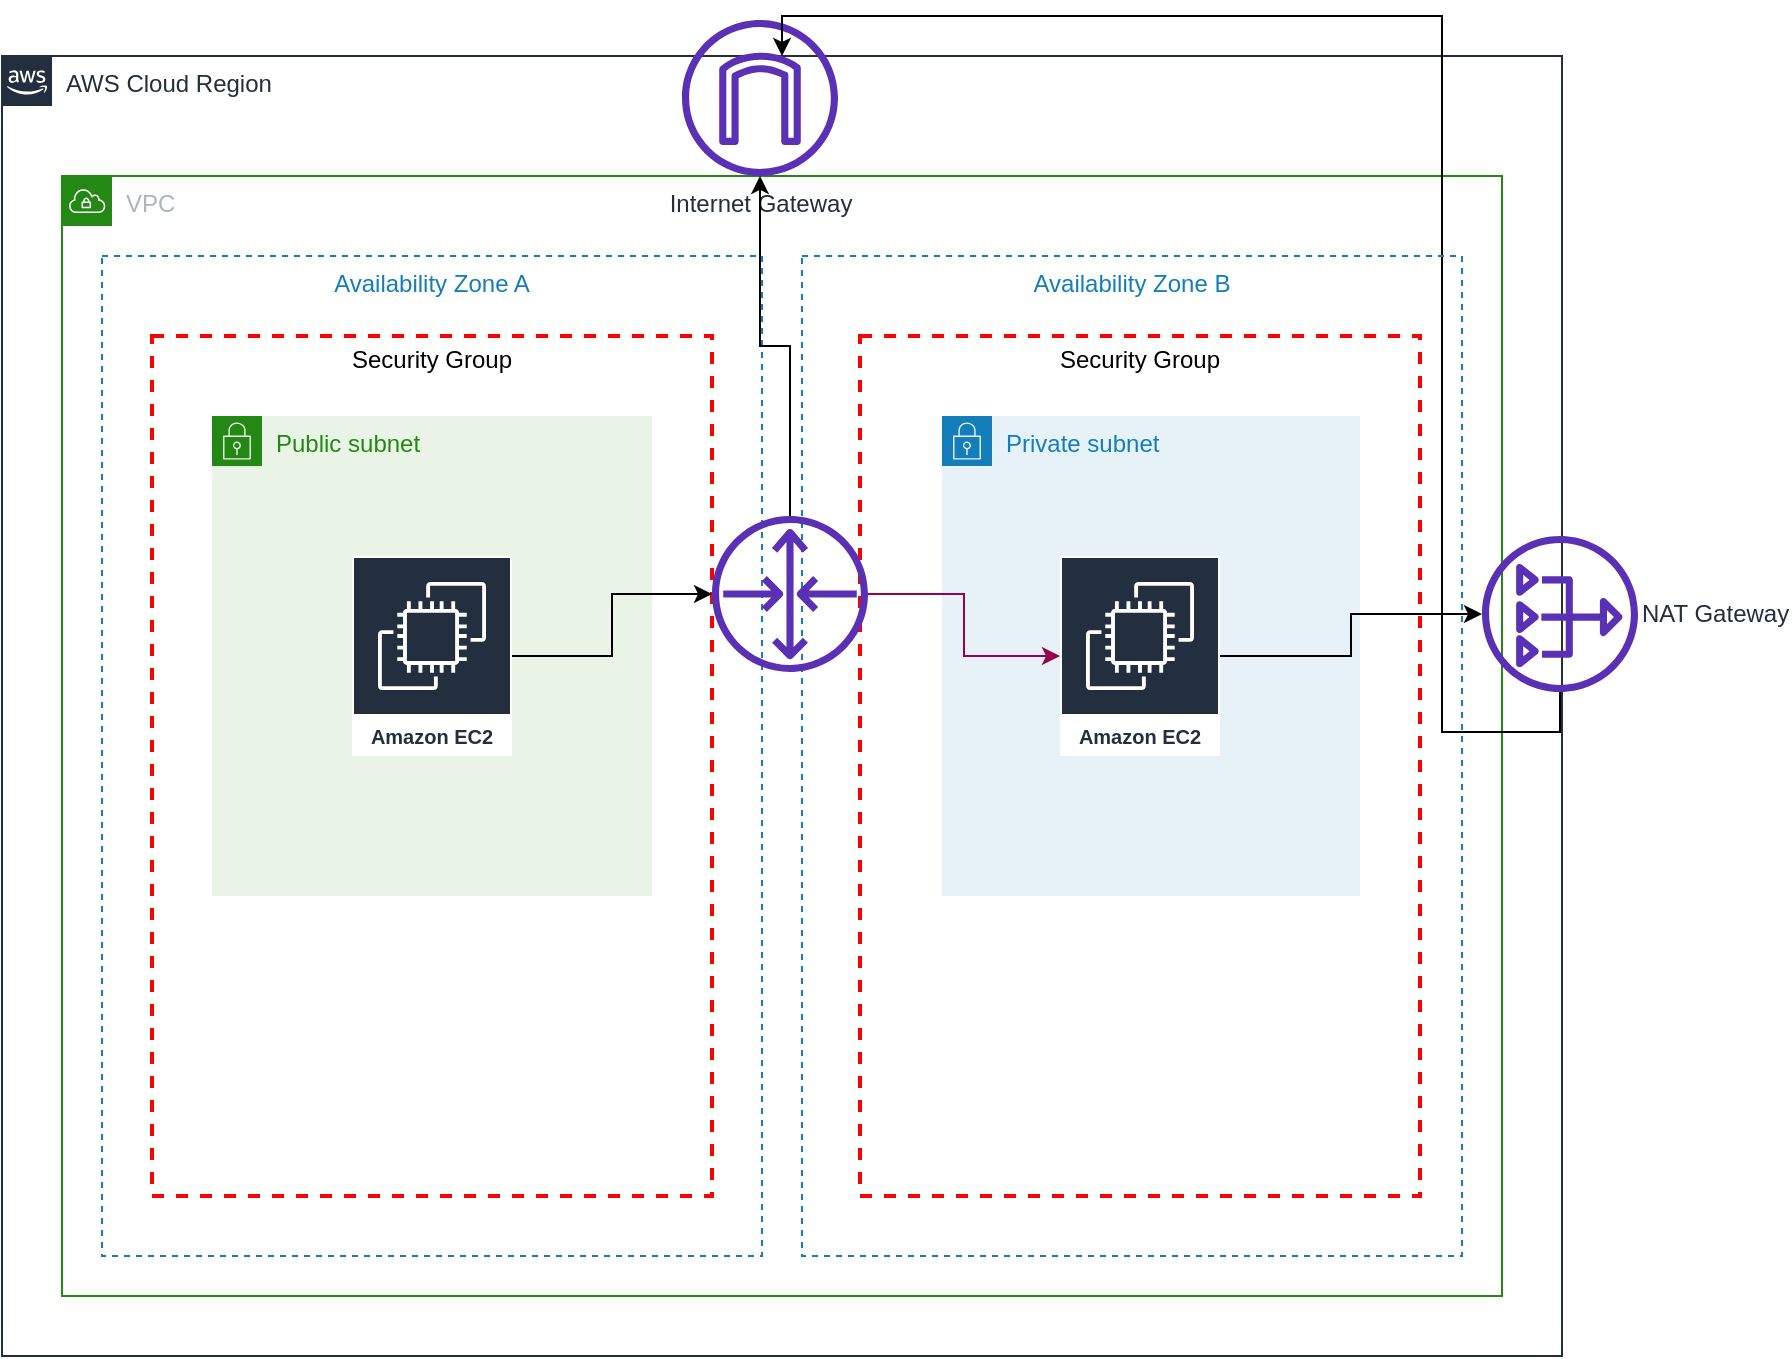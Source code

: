 <mxfile version="14.6.6" type="device"><diagram id="Ht1M8jgEwFfnCIfOTk4-" name="Page-1"><mxGraphModel dx="253" dy="804" grid="1" gridSize="10" guides="1" tooltips="1" connect="1" arrows="1" fold="1" page="1" pageScale="1" pageWidth="1169" pageHeight="827" math="0" shadow="0"><root><mxCell id="0"/><mxCell id="1" parent="0"/><mxCell id="ktm5CMGjaljbnxIsGFaj-11" value="Availability Zone A" style="fillColor=none;strokeColor=#147EBA;dashed=1;verticalAlign=top;fontStyle=0;fontColor=#147EBA;" vertex="1" parent="1"><mxGeometry x="1300" y="200" width="330" height="500" as="geometry"/></mxCell><mxCell id="UEzPUAAOIrF-is8g5C7q-74" value="&lt;div&gt;AWS Cloud Region&lt;/div&gt;&lt;div&gt;&lt;br&gt;&lt;/div&gt;" style="points=[[0,0],[0.25,0],[0.5,0],[0.75,0],[1,0],[1,0.25],[1,0.5],[1,0.75],[1,1],[0.75,1],[0.5,1],[0.25,1],[0,1],[0,0.75],[0,0.5],[0,0.25]];outlineConnect=0;gradientColor=none;html=1;whiteSpace=wrap;fontSize=12;fontStyle=0;shape=mxgraph.aws4.group;grIcon=mxgraph.aws4.group_aws_cloud_alt;strokeColor=#232F3E;fillColor=none;verticalAlign=top;align=left;spacingLeft=30;fontColor=#232F3E;dashed=0;labelBackgroundColor=#ffffff;" parent="1" vertex="1"><mxGeometry x="1250" y="100" width="780" height="650" as="geometry"/></mxCell><mxCell id="ktm5CMGjaljbnxIsGFaj-2" value="VPC" style="points=[[0,0],[0.25,0],[0.5,0],[0.75,0],[1,0],[1,0.25],[1,0.5],[1,0.75],[1,1],[0.75,1],[0.5,1],[0.25,1],[0,1],[0,0.75],[0,0.5],[0,0.25]];outlineConnect=0;gradientColor=none;html=1;whiteSpace=wrap;fontSize=12;fontStyle=0;shape=mxgraph.aws4.group;grIcon=mxgraph.aws4.group_vpc;strokeColor=#248814;fillColor=none;verticalAlign=top;align=left;spacingLeft=30;fontColor=#AAB7B8;dashed=0;" vertex="1" parent="1"><mxGeometry x="1280" y="160" width="720" height="560" as="geometry"/></mxCell><mxCell id="ktm5CMGjaljbnxIsGFaj-6" value="Public subnet" style="points=[[0,0],[0.25,0],[0.5,0],[0.75,0],[1,0],[1,0.25],[1,0.5],[1,0.75],[1,1],[0.75,1],[0.5,1],[0.25,1],[0,1],[0,0.75],[0,0.5],[0,0.25]];outlineConnect=0;gradientColor=none;html=1;whiteSpace=wrap;fontSize=12;fontStyle=0;shape=mxgraph.aws4.group;grIcon=mxgraph.aws4.group_security_group;grStroke=0;strokeColor=#248814;fillColor=#E9F3E6;verticalAlign=top;align=left;spacingLeft=30;fontColor=#248814;dashed=0;" vertex="1" parent="1"><mxGeometry x="1355" y="280" width="220" height="240" as="geometry"/></mxCell><mxCell id="ktm5CMGjaljbnxIsGFaj-8" value="Security Group" style="fontStyle=0;verticalAlign=top;align=center;spacingTop=-2;fillColor=none;rounded=0;whiteSpace=wrap;html=1;strokeColor=#FF0000;strokeWidth=2;dashed=1;container=1;collapsible=0;expand=0;recursiveResize=0;" vertex="1" parent="1"><mxGeometry x="1325" y="240" width="280" height="430" as="geometry"/></mxCell><mxCell id="ktm5CMGjaljbnxIsGFaj-12" value="Amazon EC2" style="outlineConnect=0;fontColor=#232F3E;gradientColor=none;strokeColor=#ffffff;fillColor=#232F3E;dashed=0;verticalLabelPosition=middle;verticalAlign=bottom;align=center;html=1;whiteSpace=wrap;fontSize=10;fontStyle=1;spacing=3;shape=mxgraph.aws4.productIcon;prIcon=mxgraph.aws4.ec2;" vertex="1" parent="ktm5CMGjaljbnxIsGFaj-8"><mxGeometry x="100" y="110" width="80" height="100" as="geometry"/></mxCell><mxCell id="ktm5CMGjaljbnxIsGFaj-9" value="Internet Gateway" style="outlineConnect=0;fontColor=#232F3E;gradientColor=none;fillColor=#5A30B5;strokeColor=none;dashed=0;verticalLabelPosition=bottom;verticalAlign=top;align=center;html=1;fontSize=12;fontStyle=0;aspect=fixed;pointerEvents=1;shape=mxgraph.aws4.internet_gateway;" vertex="1" parent="1"><mxGeometry x="1590" y="82" width="78" height="78" as="geometry"/></mxCell><mxCell id="ktm5CMGjaljbnxIsGFaj-23" style="edgeStyle=orthogonalEdgeStyle;rounded=0;orthogonalLoop=1;jettySize=auto;html=1;" edge="1" parent="1" source="ktm5CMGjaljbnxIsGFaj-10" target="UEzPUAAOIrF-is8g5C7q-74"><mxGeometry relative="1" as="geometry"/></mxCell><mxCell id="ktm5CMGjaljbnxIsGFaj-10" value="NAT Gateway" style="outlineConnect=0;fontColor=#232F3E;gradientColor=none;fillColor=#5A30B5;strokeColor=none;dashed=0;verticalLabelPosition=middle;verticalAlign=middle;align=left;html=1;fontSize=12;fontStyle=0;aspect=fixed;pointerEvents=1;shape=mxgraph.aws4.nat_gateway;labelPosition=right;" vertex="1" parent="1"><mxGeometry x="1990" y="340" width="78" height="78" as="geometry"/></mxCell><mxCell id="ktm5CMGjaljbnxIsGFaj-13" value="Availability Zone B" style="fillColor=none;strokeColor=#147EBA;dashed=1;verticalAlign=top;fontStyle=0;fontColor=#147EBA;" vertex="1" parent="1"><mxGeometry x="1650" y="200" width="330" height="500" as="geometry"/></mxCell><mxCell id="ktm5CMGjaljbnxIsGFaj-17" value="Security Group" style="fontStyle=0;verticalAlign=top;align=center;spacingTop=-2;fillColor=none;rounded=0;whiteSpace=wrap;html=1;strokeColor=#FF0000;strokeWidth=2;dashed=1;container=1;collapsible=0;expand=0;recursiveResize=0;" vertex="1" parent="1"><mxGeometry x="1679" y="240" width="280" height="430" as="geometry"/></mxCell><mxCell id="ktm5CMGjaljbnxIsGFaj-5" value="Private subnet" style="points=[[0,0],[0.25,0],[0.5,0],[0.75,0],[1,0],[1,0.25],[1,0.5],[1,0.75],[1,1],[0.75,1],[0.5,1],[0.25,1],[0,1],[0,0.75],[0,0.5],[0,0.25]];outlineConnect=0;gradientColor=none;html=1;whiteSpace=wrap;fontSize=12;fontStyle=0;shape=mxgraph.aws4.group;grIcon=mxgraph.aws4.group_security_group;grStroke=0;strokeColor=#147EBA;fillColor=#E6F2F8;verticalAlign=top;align=left;spacingLeft=30;fontColor=#147EBA;dashed=0;" vertex="1" parent="ktm5CMGjaljbnxIsGFaj-17"><mxGeometry x="41" y="40" width="209" height="240" as="geometry"/></mxCell><mxCell id="ktm5CMGjaljbnxIsGFaj-1" value="Amazon EC2" style="outlineConnect=0;fontColor=#232F3E;gradientColor=none;strokeColor=#ffffff;fillColor=#232F3E;dashed=0;verticalLabelPosition=middle;verticalAlign=bottom;align=center;html=1;whiteSpace=wrap;fontSize=10;fontStyle=1;spacing=3;shape=mxgraph.aws4.productIcon;prIcon=mxgraph.aws4.ec2;" vertex="1" parent="ktm5CMGjaljbnxIsGFaj-17"><mxGeometry x="100" y="110" width="80" height="100" as="geometry"/></mxCell><mxCell id="ktm5CMGjaljbnxIsGFaj-21" style="edgeStyle=orthogonalEdgeStyle;rounded=0;orthogonalLoop=1;jettySize=auto;html=1;strokeColor=#99004D;" edge="1" parent="1" source="ktm5CMGjaljbnxIsGFaj-18" target="ktm5CMGjaljbnxIsGFaj-1"><mxGeometry relative="1" as="geometry"/></mxCell><mxCell id="ktm5CMGjaljbnxIsGFaj-22" style="edgeStyle=orthogonalEdgeStyle;rounded=0;orthogonalLoop=1;jettySize=auto;html=1;" edge="1" parent="1" source="ktm5CMGjaljbnxIsGFaj-18" target="ktm5CMGjaljbnxIsGFaj-9"><mxGeometry relative="1" as="geometry"/></mxCell><mxCell id="ktm5CMGjaljbnxIsGFaj-18" value="" style="outlineConnect=0;fontColor=#232F3E;gradientColor=none;fillColor=#5A30B5;strokeColor=none;dashed=0;verticalLabelPosition=bottom;verticalAlign=top;align=center;html=1;fontSize=12;fontStyle=0;aspect=fixed;pointerEvents=1;shape=mxgraph.aws4.router;" vertex="1" parent="1"><mxGeometry x="1605" y="330" width="78" height="78" as="geometry"/></mxCell><mxCell id="ktm5CMGjaljbnxIsGFaj-19" style="edgeStyle=orthogonalEdgeStyle;rounded=0;orthogonalLoop=1;jettySize=auto;html=1;" edge="1" parent="1" source="ktm5CMGjaljbnxIsGFaj-1" target="ktm5CMGjaljbnxIsGFaj-10"><mxGeometry relative="1" as="geometry"/></mxCell><mxCell id="ktm5CMGjaljbnxIsGFaj-20" style="edgeStyle=orthogonalEdgeStyle;rounded=0;orthogonalLoop=1;jettySize=auto;html=1;" edge="1" parent="1" source="ktm5CMGjaljbnxIsGFaj-12" target="ktm5CMGjaljbnxIsGFaj-18"><mxGeometry relative="1" as="geometry"/></mxCell></root></mxGraphModel></diagram></mxfile>